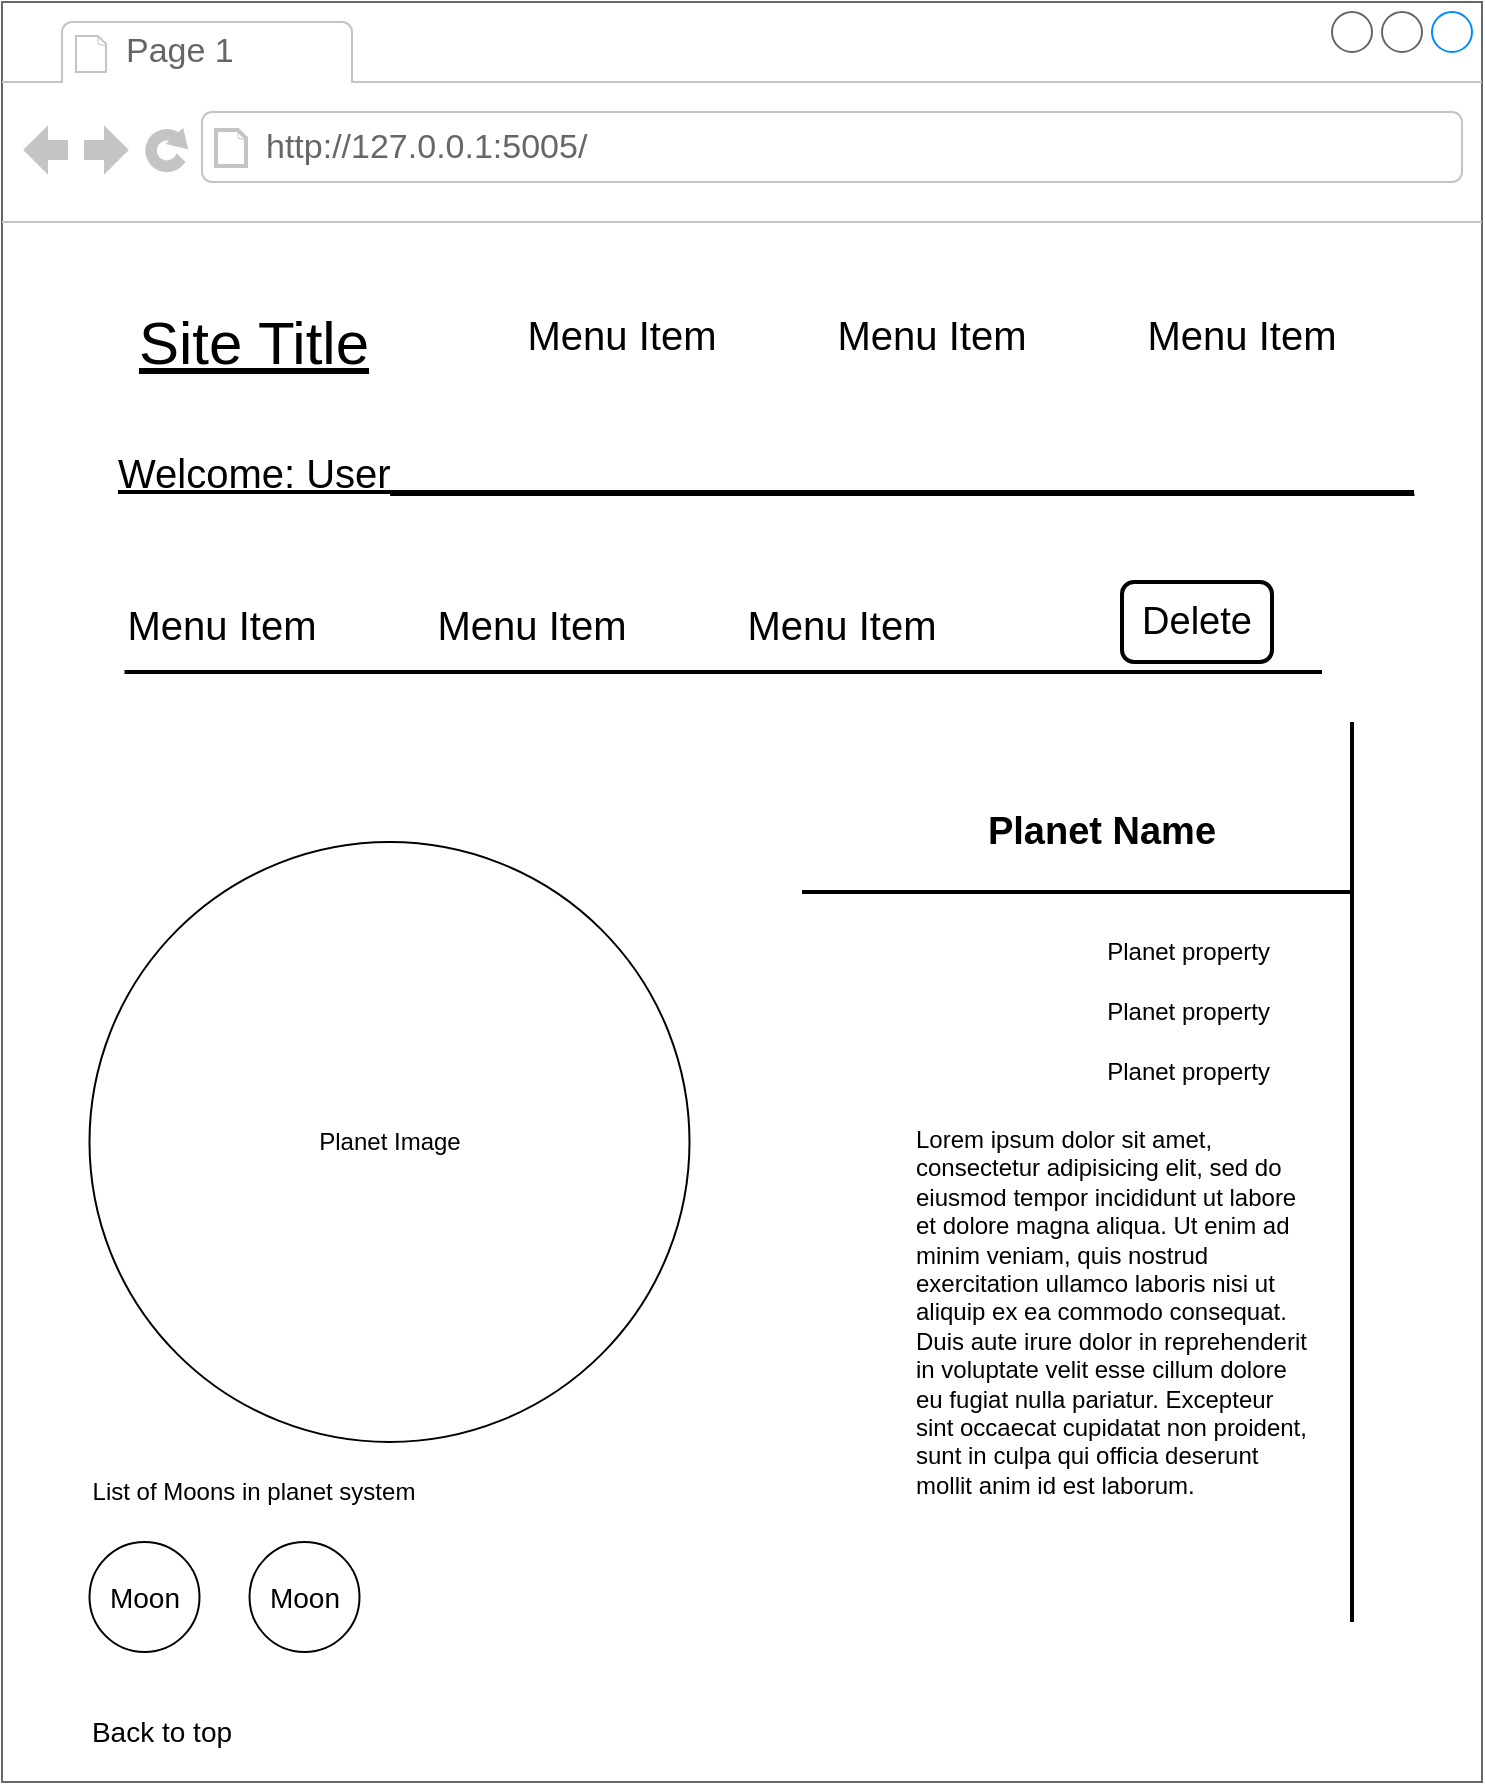 <mxfile version="20.8.16" type="device"><diagram name="Page-1" id="dXb-KlxMB55rjeR7kF5Y"><mxGraphModel dx="794" dy="501" grid="1" gridSize="10" guides="1" tooltips="1" connect="1" arrows="1" fold="1" page="1" pageScale="1" pageWidth="827" pageHeight="1169" math="0" shadow="0"><root><mxCell id="0"/><mxCell id="1" parent="0"/><mxCell id="adCYpni50cAu7SaAL4h1-1" value="" style="strokeWidth=1;shadow=0;dashed=0;align=center;html=1;shape=mxgraph.mockup.containers.browserWindow;rSize=0;strokeColor=#666666;strokeColor2=#008cff;strokeColor3=#c4c4c4;mainText=,;recursiveResize=0;fontStyle=0" vertex="1" parent="1"><mxGeometry x="44" y="130" width="740" height="890" as="geometry"/></mxCell><mxCell id="adCYpni50cAu7SaAL4h1-2" value="Page 1" style="strokeWidth=1;shadow=0;dashed=0;align=center;html=1;shape=mxgraph.mockup.containers.anchor;fontSize=17;fontColor=#666666;align=left;" vertex="1" parent="adCYpni50cAu7SaAL4h1-1"><mxGeometry x="60" y="12" width="110" height="26" as="geometry"/></mxCell><mxCell id="adCYpni50cAu7SaAL4h1-3" value="http://127.0.0.1:5005/" style="strokeWidth=1;shadow=0;dashed=0;align=center;html=1;shape=mxgraph.mockup.containers.anchor;rSize=0;fontSize=17;fontColor=#666666;align=left;" vertex="1" parent="adCYpni50cAu7SaAL4h1-1"><mxGeometry x="130" y="60" width="250" height="26" as="geometry"/></mxCell><mxCell id="adCYpni50cAu7SaAL4h1-4" value="&lt;font style=&quot;font-size: 30px;&quot;&gt;&lt;u&gt;Site Title&lt;/u&gt;&lt;/font&gt;" style="text;html=1;strokeColor=none;fillColor=none;align=center;verticalAlign=middle;whiteSpace=wrap;rounded=0;flipH=1;" vertex="1" parent="adCYpni50cAu7SaAL4h1-1"><mxGeometry x="31.25" y="100" width="190" height="140" as="geometry"/></mxCell><mxCell id="adCYpni50cAu7SaAL4h1-5" value="Menu Item" style="text;html=1;strokeColor=none;fillColor=none;align=center;verticalAlign=middle;whiteSpace=wrap;rounded=0;fontSize=20;" vertex="1" parent="adCYpni50cAu7SaAL4h1-1"><mxGeometry x="260" y="155" width="100" height="21" as="geometry"/></mxCell><mxCell id="adCYpni50cAu7SaAL4h1-6" value="Menu Item" style="text;html=1;strokeColor=none;fillColor=none;align=center;verticalAlign=middle;whiteSpace=wrap;rounded=0;fontSize=20;" vertex="1" parent="adCYpni50cAu7SaAL4h1-1"><mxGeometry x="570" y="155" width="100" height="21" as="geometry"/></mxCell><mxCell id="adCYpni50cAu7SaAL4h1-7" value="Menu Item" style="text;html=1;strokeColor=none;fillColor=none;align=center;verticalAlign=middle;whiteSpace=wrap;rounded=0;fontSize=20;" vertex="1" parent="adCYpni50cAu7SaAL4h1-1"><mxGeometry x="415" y="155" width="100" height="21" as="geometry"/></mxCell><mxCell id="adCYpni50cAu7SaAL4h1-8" value="Welcome: User______________________________________________" style="text;html=1;strokeColor=none;fillColor=none;align=left;verticalAlign=middle;whiteSpace=wrap;rounded=0;fontSize=20;fontStyle=4;flipH=1;" vertex="1" parent="adCYpni50cAu7SaAL4h1-1"><mxGeometry x="56.25" y="220" width="653.75" height="30" as="geometry"/></mxCell><mxCell id="adCYpni50cAu7SaAL4h1-13" value="Moon" style="ellipse;whiteSpace=wrap;html=1;aspect=fixed;fontSize=14;" vertex="1" parent="adCYpni50cAu7SaAL4h1-1"><mxGeometry x="43.75" y="770" width="55" height="55" as="geometry"/></mxCell><mxCell id="adCYpni50cAu7SaAL4h1-14" value="Moon" style="ellipse;whiteSpace=wrap;html=1;aspect=fixed;fontSize=14;" vertex="1" parent="adCYpni50cAu7SaAL4h1-1"><mxGeometry x="123.75" y="770" width="55" height="55" as="geometry"/></mxCell><mxCell id="adCYpni50cAu7SaAL4h1-19" value="Back to top" style="text;html=1;strokeColor=none;fillColor=none;align=center;verticalAlign=middle;whiteSpace=wrap;rounded=0;fontSize=14;" vertex="1" parent="adCYpni50cAu7SaAL4h1-1"><mxGeometry y="850" width="160" height="30" as="geometry"/></mxCell><mxCell id="adCYpni50cAu7SaAL4h1-20" value="Menu Item" style="text;html=1;strokeColor=none;fillColor=none;align=center;verticalAlign=middle;whiteSpace=wrap;rounded=0;fontSize=20;" vertex="1" parent="adCYpni50cAu7SaAL4h1-1"><mxGeometry x="60" y="300" width="100" height="21" as="geometry"/></mxCell><mxCell id="adCYpni50cAu7SaAL4h1-21" value="Menu Item" style="text;html=1;strokeColor=none;fillColor=none;align=center;verticalAlign=middle;whiteSpace=wrap;rounded=0;fontSize=20;" vertex="1" parent="adCYpni50cAu7SaAL4h1-1"><mxGeometry x="370" y="300" width="100" height="21" as="geometry"/></mxCell><mxCell id="adCYpni50cAu7SaAL4h1-22" value="Menu Item" style="text;html=1;strokeColor=none;fillColor=none;align=center;verticalAlign=middle;whiteSpace=wrap;rounded=0;fontSize=20;" vertex="1" parent="adCYpni50cAu7SaAL4h1-1"><mxGeometry x="215" y="300" width="100" height="21" as="geometry"/></mxCell><mxCell id="adCYpni50cAu7SaAL4h1-23" value="Planet Image" style="ellipse;whiteSpace=wrap;html=1;aspect=fixed;" vertex="1" parent="adCYpni50cAu7SaAL4h1-1"><mxGeometry x="43.75" y="420" width="300" height="300" as="geometry"/></mxCell><mxCell id="adCYpni50cAu7SaAL4h1-27" value="" style="line;strokeWidth=2;html=1;" vertex="1" parent="adCYpni50cAu7SaAL4h1-1"><mxGeometry x="61.25" y="330" width="598.75" height="10" as="geometry"/></mxCell><mxCell id="adCYpni50cAu7SaAL4h1-28" value="" style="line;strokeWidth=2;html=1;" vertex="1" parent="adCYpni50cAu7SaAL4h1-1"><mxGeometry x="400" y="440" width="275" height="10" as="geometry"/></mxCell><mxCell id="adCYpni50cAu7SaAL4h1-29" value="" style="line;strokeWidth=2;direction=south;html=1;" vertex="1" parent="adCYpni50cAu7SaAL4h1-1"><mxGeometry x="670" y="360" width="10" height="450" as="geometry"/></mxCell><mxCell id="adCYpni50cAu7SaAL4h1-31" value="&lt;b&gt;&lt;font style=&quot;font-size: 19px;&quot;&gt;Planet Name&lt;/font&gt;&lt;/b&gt;" style="text;html=1;strokeColor=none;fillColor=none;align=center;verticalAlign=middle;whiteSpace=wrap;rounded=0;" vertex="1" parent="adCYpni50cAu7SaAL4h1-1"><mxGeometry x="460" y="400" width="180" height="30" as="geometry"/></mxCell><mxCell id="adCYpni50cAu7SaAL4h1-33" value="Delete" style="rounded=1;whiteSpace=wrap;html=1;fontSize=19;strokeWidth=2;" vertex="1" parent="adCYpni50cAu7SaAL4h1-1"><mxGeometry x="560" y="290" width="75" height="40" as="geometry"/></mxCell><mxCell id="adCYpni50cAu7SaAL4h1-34" value="Planet property" style="text;strokeColor=none;fillColor=none;align=right;verticalAlign=middle;spacingLeft=4;spacingRight=4;overflow=hidden;points=[[0,0.5],[1,0.5]];portConstraint=eastwest;rotatable=0;whiteSpace=wrap;html=1;fontSize=12;" vertex="1" parent="adCYpni50cAu7SaAL4h1-1"><mxGeometry x="470" y="460" width="170" height="30" as="geometry"/></mxCell><mxCell id="adCYpni50cAu7SaAL4h1-35" value="Planet property" style="text;strokeColor=none;fillColor=none;align=right;verticalAlign=middle;spacingLeft=4;spacingRight=4;overflow=hidden;points=[[0,0.5],[1,0.5]];portConstraint=eastwest;rotatable=0;whiteSpace=wrap;html=1;fontSize=12;" vertex="1" parent="adCYpni50cAu7SaAL4h1-1"><mxGeometry x="470" y="490" width="170" height="30" as="geometry"/></mxCell><mxCell id="adCYpni50cAu7SaAL4h1-36" value="Planet property" style="text;strokeColor=none;fillColor=none;align=right;verticalAlign=middle;spacingLeft=4;spacingRight=4;overflow=hidden;points=[[0,0.5],[1,0.5]];portConstraint=eastwest;rotatable=0;whiteSpace=wrap;html=1;fontSize=12;" vertex="1" parent="adCYpni50cAu7SaAL4h1-1"><mxGeometry x="470" y="520" width="170" height="30" as="geometry"/></mxCell><mxCell id="adCYpni50cAu7SaAL4h1-37" value="Lorem ipsum dolor sit amet, consectetur adipisicing elit, sed do eiusmod tempor incididunt ut labore et dolore magna aliqua. Ut enim ad minim veniam, quis nostrud exercitation ullamco laboris nisi ut aliquip ex ea commodo consequat. Duis aute irure dolor in reprehenderit in voluptate velit esse cillum dolore eu fugiat nulla pariatur. Excepteur sint occaecat cupidatat non proident, sunt in culpa qui officia deserunt mollit anim id est laborum." style="text;spacingTop=-5;whiteSpace=wrap;html=1;align=left;fontSize=12;fontFamily=Helvetica;fillColor=none;strokeColor=none;" vertex="1" parent="adCYpni50cAu7SaAL4h1-1"><mxGeometry x="455" y="560" width="200" height="190" as="geometry"/></mxCell><mxCell id="adCYpni50cAu7SaAL4h1-38" value="List of Moons in planet system" style="text;html=1;strokeColor=none;fillColor=none;align=center;verticalAlign=middle;whiteSpace=wrap;rounded=0;fontSize=12;" vertex="1" parent="adCYpni50cAu7SaAL4h1-1"><mxGeometry x="38.13" y="730" width="176.25" height="30" as="geometry"/></mxCell></root></mxGraphModel></diagram></mxfile>
